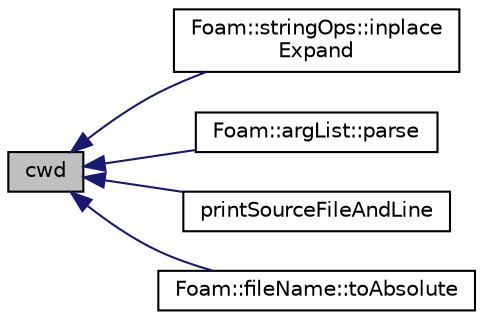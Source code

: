 digraph "cwd"
{
  bgcolor="transparent";
  edge [fontname="Helvetica",fontsize="10",labelfontname="Helvetica",labelfontsize="10"];
  node [fontname="Helvetica",fontsize="10",shape=record];
  rankdir="LR";
  Node1 [label="cwd",height=0.2,width=0.4,color="black", fillcolor="grey75", style="filled", fontcolor="black"];
  Node1 -> Node2 [dir="back",color="midnightblue",fontsize="10",style="solid",fontname="Helvetica"];
  Node2 [label="Foam::stringOps::inplace\lExpand",height=0.2,width=0.4,color="black",URL="$a10810.html#a055160fd36f36823c18f04ced0bbe9b4",tooltip="Inplace expand occurences of variables according to the dictionary. "];
  Node1 -> Node3 [dir="back",color="midnightblue",fontsize="10",style="solid",fontname="Helvetica"];
  Node3 [label="Foam::argList::parse",height=0.2,width=0.4,color="black",URL="$a00067.html#a00aad68f835a5c0bcb8920505bb0bd10",tooltip="Parse. "];
  Node1 -> Node4 [dir="back",color="midnightblue",fontsize="10",style="solid",fontname="Helvetica"];
  Node4 [label="printSourceFileAndLine",height=0.2,width=0.4,color="black",URL="$a10725.html#acef53166bf4ca64567faafac3eaa8e04"];
  Node1 -> Node5 [dir="back",color="midnightblue",fontsize="10",style="solid",fontname="Helvetica"];
  Node5 [label="Foam::fileName::toAbsolute",height=0.2,width=0.4,color="black",URL="$a00780.html#ab0feed39df624befd2f92329572fd680",tooltip="Convert from relative to absolute. "];
}
